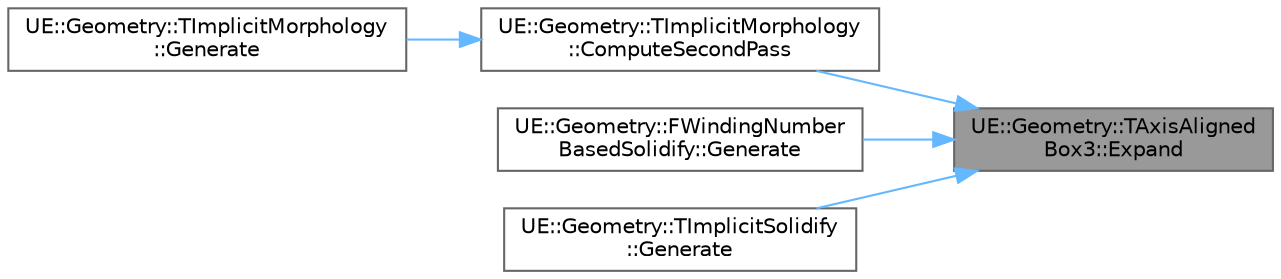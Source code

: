digraph "UE::Geometry::TAxisAlignedBox3::Expand"
{
 // INTERACTIVE_SVG=YES
 // LATEX_PDF_SIZE
  bgcolor="transparent";
  edge [fontname=Helvetica,fontsize=10,labelfontname=Helvetica,labelfontsize=10];
  node [fontname=Helvetica,fontsize=10,shape=box,height=0.2,width=0.4];
  rankdir="RL";
  Node1 [id="Node000001",label="UE::Geometry::TAxisAligned\lBox3::Expand",height=0.2,width=0.4,color="gray40", fillcolor="grey60", style="filled", fontcolor="black",tooltip=" "];
  Node1 -> Node2 [id="edge1_Node000001_Node000002",dir="back",color="steelblue1",style="solid",tooltip=" "];
  Node2 [id="Node000002",label="UE::Geometry::TImplicitMorphology\l::ComputeSecondPass",height=0.2,width=0.4,color="grey40", fillcolor="white", style="filled",URL="$de/d36/classUE_1_1Geometry_1_1TImplicitMorphology.html#af5ede9442166a5c595ef4124e065970e",tooltip=" "];
  Node2 -> Node3 [id="edge2_Node000002_Node000003",dir="back",color="steelblue1",style="solid",tooltip=" "];
  Node3 [id="Node000003",label="UE::Geometry::TImplicitMorphology\l::Generate",height=0.2,width=0.4,color="grey40", fillcolor="white", style="filled",URL="$de/d36/classUE_1_1Geometry_1_1TImplicitMorphology.html#ac0ee915d18899624a8221811e5054dcb",tooltip=" "];
  Node1 -> Node4 [id="edge3_Node000001_Node000004",dir="back",color="steelblue1",style="solid",tooltip=" "];
  Node4 [id="Node000004",label="UE::Geometry::FWindingNumber\lBasedSolidify::Generate",height=0.2,width=0.4,color="grey40", fillcolor="white", style="filled",URL="$de/d1b/classUE_1_1Geometry_1_1FWindingNumberBasedSolidify.html#af8d3967c24e2b1e8409918bf5604fe70",tooltip=" "];
  Node1 -> Node5 [id="edge4_Node000001_Node000005",dir="back",color="steelblue1",style="solid",tooltip=" "];
  Node5 [id="Node000005",label="UE::Geometry::TImplicitSolidify\l::Generate",height=0.2,width=0.4,color="grey40", fillcolor="white", style="filled",URL="$d5/d70/classUE_1_1Geometry_1_1TImplicitSolidify.html#af9b6000d23f345080c6705f5e134a6c9",tooltip=" "];
}
